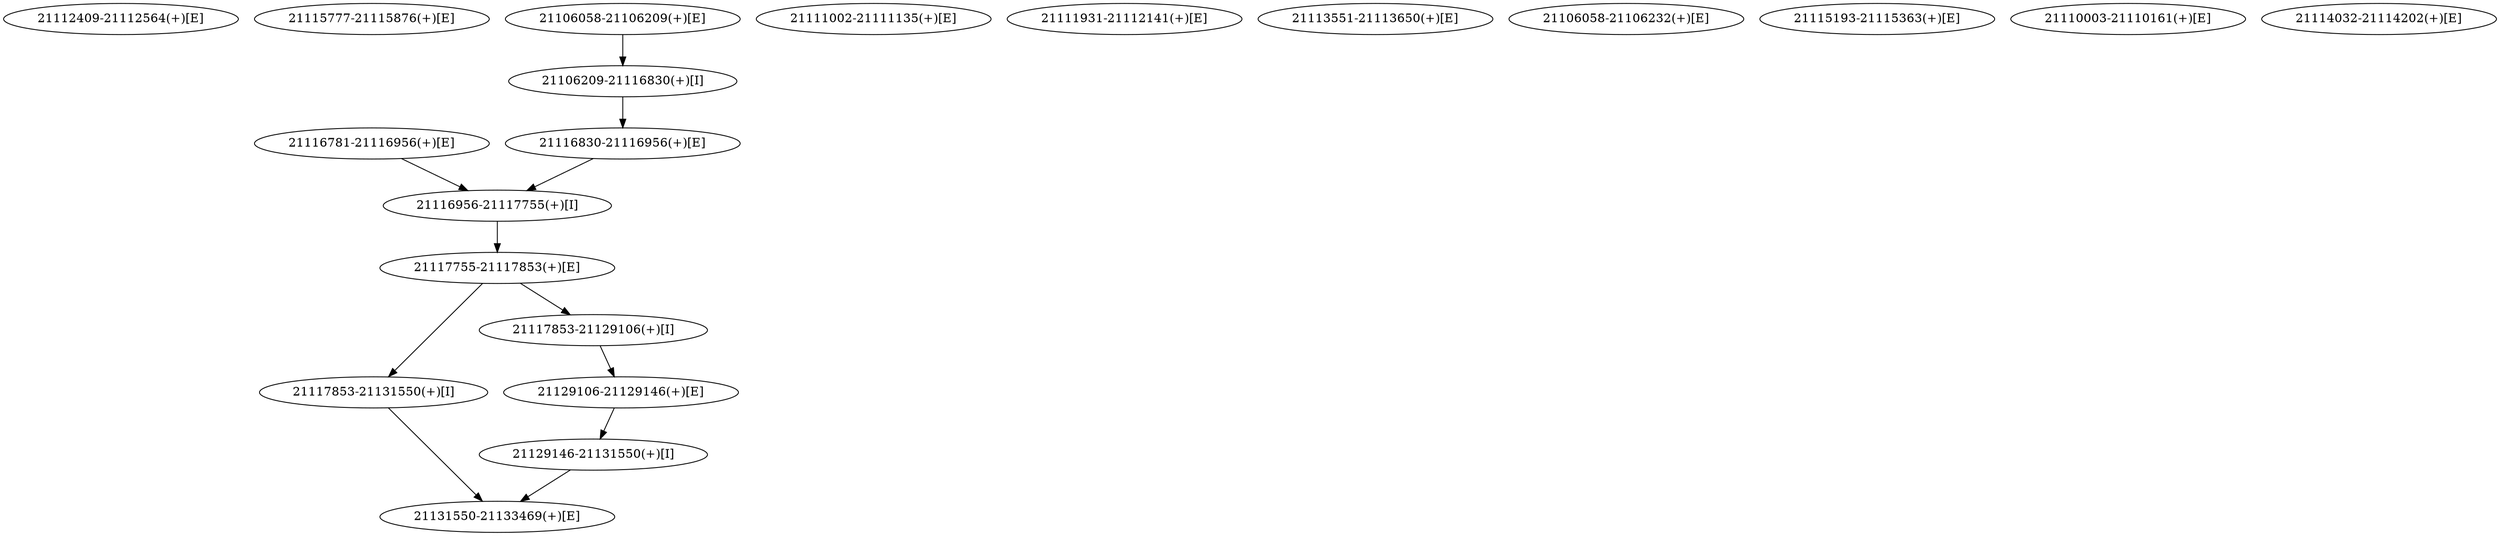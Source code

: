 strict digraph G {
"21112409-21112564(+)[E]" [ids="LNCAP_SHEZH2.272797.1.1"];
"21115777-21115876(+)[E]" [ids="LNCAP_SHEZH2.272805.1.1"];
"21117853-21131550(+)[I]" [ids="LNCAP_SHEZH2.272839.1,LNCAP_SHSCRAMBLE.711479.1,VCAP_SHEZH2.690427.1"];
"21131550-21133469(+)[E]" [ids="LNCAP_SHEZH2.272839.1.3,LNCAP_SHSCRAMBLE.711479.1.3,VCAP_SHEZH2.690427.1.2,VCAP_SHSCRAMBLE.715487.1.3"];
"21111002-21111135(+)[E]" [ids="LNCAP_SHEZH2.272793.1.1"];
"21117853-21129106(+)[I]" [ids="VCAP_SHSCRAMBLE.715487.1"];
"21106058-21106209(+)[E]" [ids="LNCAP_SHSCRAMBLE.711477.1.1,LNCAP_SHSCRAMBLE.711477.2.1,VCAP_SHSCRAMBLE.715467.1.1"];
"21111931-21112141(+)[E]" [ids="LNCAP_SHEZH2.272795.1.1"];
"21106209-21116830(+)[I]" [ids="LNCAP_SHSCRAMBLE.711477.2"];
"21116781-21116956(+)[E]" [ids="LNCAP_SHEZH2.272839.1.1,LNCAP_SHSCRAMBLE.711479.1.1,VCAP_SHSCRAMBLE.715471.1.1"];
"21113551-21113650(+)[E]" [ids="LNCAP_SHEZH2.272799.1.1"];
"21129146-21131550(+)[I]" [ids="VCAP_SHSCRAMBLE.715487.1"];
"21116830-21116956(+)[E]" [ids="LNCAP_SHSCRAMBLE.711477.2.2,LNCAP_SHSCRAMBLE.711479.1.1,VCAP_SHSCRAMBLE.715471.1.1"];
"21106058-21106232(+)[E]" [ids="LNCAP_SHEZH2.272789.1.1,LNCAP_SHSCRAMBLE.711477.1.1,VCAP_SHSCRAMBLE.715467.1.1"];
"21115193-21115363(+)[E]" [ids="LNCAP_SHEZH2.272803.1.1"];
"21116956-21117755(+)[I]" [ids="LNCAP_SHEZH2.272839.1,LNCAP_SHSCRAMBLE.711479.1"];
"21110003-21110161(+)[E]" [ids="LNCAP_SHEZH2.272791.1.1"];
"21129106-21129146(+)[E]" [ids="VCAP_SHSCRAMBLE.715487.1.2"];
"21114032-21114202(+)[E]" [ids="LNCAP_SHEZH2.272801.1.1"];
"21117755-21117853(+)[E]" [ids="LNCAP_SHEZH2.272839.1.2,LNCAP_SHSCRAMBLE.711479.1.2,VCAP_SHEZH2.690427.1.1,VCAP_SHSCRAMBLE.715487.1.1"];
"21117853-21131550(+)[I]" -> "21131550-21133469(+)[E]";
"21117853-21129106(+)[I]" -> "21129106-21129146(+)[E]";
"21106058-21106209(+)[E]" -> "21106209-21116830(+)[I]";
"21106209-21116830(+)[I]" -> "21116830-21116956(+)[E]";
"21116781-21116956(+)[E]" -> "21116956-21117755(+)[I]";
"21129146-21131550(+)[I]" -> "21131550-21133469(+)[E]";
"21116830-21116956(+)[E]" -> "21116956-21117755(+)[I]";
"21116956-21117755(+)[I]" -> "21117755-21117853(+)[E]";
"21129106-21129146(+)[E]" -> "21129146-21131550(+)[I]";
"21117755-21117853(+)[E]" -> "21117853-21129106(+)[I]";
"21117755-21117853(+)[E]" -> "21117853-21131550(+)[I]";
}
